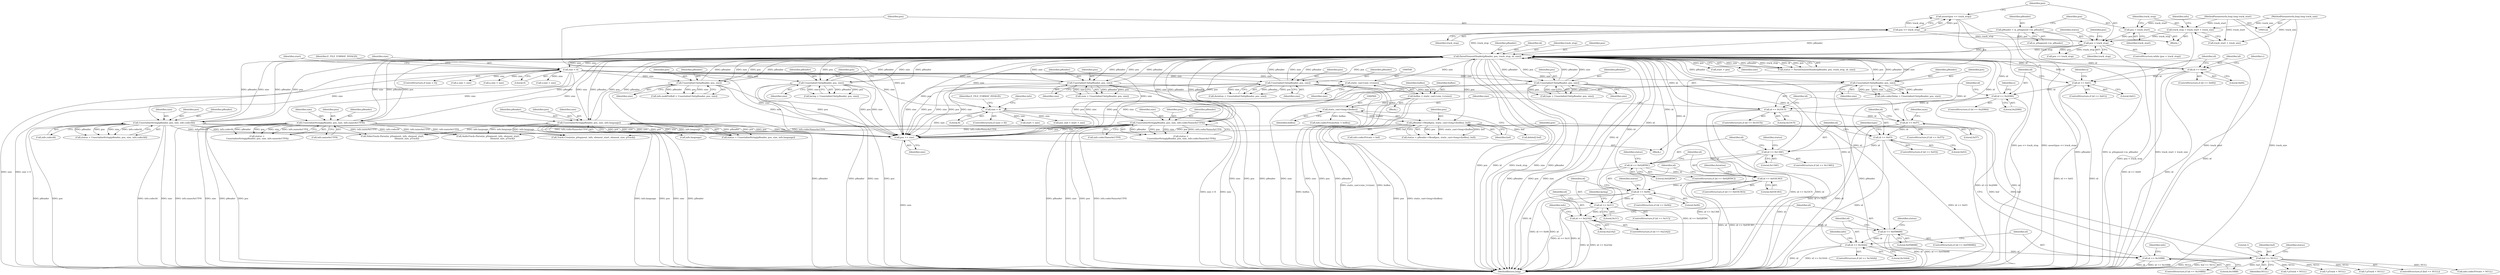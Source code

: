 digraph "1_Android_cc274e2abe8b2a6698a5c47d8aa4bb45f1f9538d_57@API" {
"1000631" [label="(Call,assert(pos <= track_stop))"];
"1000632" [label="(Call,pos <= track_stop)"];
"1000628" [label="(Call,pos += size)"];
"1000458" [label="(Call,UnserializeUInt(pReader, pos, size))"];
"1000223" [label="(Call,ParseElementHeader(pReader, pos, track_stop, id, size))"];
"1000388" [label="(Call,UnserializeUInt(pReader, pos, size))"];
"1000236" [label="(Call,size < 0)"];
"1000589" [label="(Call,UnserializeString(pReader, pos, size, info.codecNameAsUTF8))"];
"1000610" [label="(Call,UnserializeUInt(pReader, pos, size))"];
"1000624" [label="(Call,UnserializeUInt(pReader, pos, size))"];
"1000134" [label="(Call,pReader = m_pSegment->m_pReader)"];
"1000503" [label="(Call,UnserializeUInt(pReader, pos, size))"];
"1000484" [label="(Call,UnserializeString(pReader, pos, size, info.codecId))"];
"1000418" [label="(Call,UnserializeString(pReader, pos, size, info.nameAsUTF8))"];
"1000438" [label="(Call,UnserializeString(pReader, pos, size, info.language))"];
"1000358" [label="(Call,UnserializeUInt(pReader, pos, size))"];
"1000214" [label="(Call,pos < track_stop)"];
"1000140" [label="(Call,pos = track_start)"];
"1000123" [label="(MethodParameterIn,long long track_start)"];
"1000144" [label="(Call,track_stop = track_start + track_size)"];
"1000124" [label="(MethodParameterIn,long long track_size)"];
"1000519" [label="(Call,id == 0x23A2)"];
"1000497" [label="(Call,id == 0x1C)"];
"1000477" [label="(Call,id == 0x06)"];
"1000451" [label="(Call,id == 0x03E383)"];
"1000431" [label="(Call,id == 0x02B59C)"];
"1000411" [label="(Call,id == 0x136E)"];
"1000381" [label="(Call,id == 0x03)"];
"1000351" [label="(Call,id == 0x57)"];
"1000294" [label="(Call,id == 0x33C5)"];
"1000278" [label="(Call,id == 0x2D80)"];
"1000262" [label="(Call,id == 0x61)"];
"1000246" [label="(Call,id == 0x60)"];
"1000616" [label="(Call,id == 0x16BB)"];
"1000602" [label="(Call,id == 0x16AA)"];
"1000582" [label="(Call,id == 0x058688)"];
"1000539" [label="(Call,static_cast<size_t>(size))"];
"1000299" [label="(Call,size > 8)"];
"1000557" [label="(Call,pReader->Read(pos, static_cast<long>(buflen), buf))"];
"1000559" [label="(Call,static_cast<long>(buflen))"];
"1000537" [label="(Call,buflen = static_cast<size_t>(size))"];
"1000548" [label="(Call,buf == NULL)"];
"1000224" [label="(Identifier,pReader)"];
"1000227" [label="(Identifier,id)"];
"1000124" [label="(MethodParameterIn,long long track_size)"];
"1000629" [label="(Identifier,pos)"];
"1000438" [label="(Call,UnserializeString(pReader, pos, size, info.language))"];
"1000388" [label="(Call,UnserializeUInt(pReader, pos, size))"];
"1000870" [label="(MethodReturn,long)"];
"1000226" [label="(Identifier,track_stop)"];
"1000359" [label="(Identifier,pReader)"];
"1000279" [label="(Identifier,id)"];
"1000277" [label="(ControlStructure,if (id == 0x2D80))"];
"1000420" [label="(Identifier,pos)"];
"1000134" [label="(Call,pReader = m_pSegment->m_pReader)"];
"1000252" [label="(Identifier,v)"];
"1000416" [label="(Call,status =\n UnserializeString(pReader, pos, size, info.nameAsUTF8))"];
"1000264" [label="(Literal,0x61)"];
"1000458" [label="(Call,UnserializeUInt(pReader, pos, size))"];
"1000386" [label="(Call,type = UnserializeUInt(pReader, pos, size))"];
"1000484" [label="(Call,UnserializeString(pReader, pos, size, info.codecId))"];
"1000503" [label="(Call,UnserializeUInt(pReader, pos, size))"];
"1000357" [label="(Identifier,num)"];
"1000630" [label="(Identifier,size)"];
"1000604" [label="(Literal,0x16AA)"];
"1000417" [label="(Identifier,status)"];
"1000442" [label="(Call,info.language)"];
"1000547" [label="(ControlStructure,if (buf == NULL))"];
"1000615" [label="(ControlStructure,if (id == 0x16BB))"];
"1000498" [label="(Identifier,id)"];
"1000213" [label="(ControlStructure,while (pos < track_stop))"];
"1000548" [label="(Call,buf == NULL)"];
"1000301" [label="(Literal,8)"];
"1000135" [label="(Identifier,pReader)"];
"1000432" [label="(Identifier,id)"];
"1000553" [label="(Literal,1)"];
"1000519" [label="(Call,id == 0x23A2)"];
"1000624" [label="(Call,UnserializeUInt(pReader, pos, size))"];
"1000497" [label="(Call,id == 0x1C)"];
"1000298" [label="(ControlStructure,if (size > 8))"];
"1000456" [label="(Call,duration = UnserializeUInt(pReader, pos, size))"];
"1000450" [label="(ControlStructure,if (id == 0x03E383))"];
"1000268" [label="(Identifier,a)"];
"1000225" [label="(Identifier,pos)"];
"1000612" [label="(Identifier,pos)"];
"1000246" [label="(Call,id == 0x60)"];
"1000506" [label="(Identifier,size)"];
"1000486" [label="(Identifier,pos)"];
"1000222" [label="(Identifier,status)"];
"1000628" [label="(Call,pos += size)"];
"1000316" [label="(Call,start + size)"];
"1000460" [label="(Identifier,pos)"];
"1000570" [label="(Call,info.codecPrivate = buf)"];
"1000361" [label="(Identifier,size)"];
"1000520" [label="(Identifier,id)"];
"1000299" [label="(Call,size > 8)"];
"1000526" [label="(Call,info.codecPrivate = NULL)"];
"1000496" [label="(ControlStructure,if (id == 0x1C))"];
"1000541" [label="(Identifier,size)"];
"1000592" [label="(Identifier,size)"];
"1000524" [label="(Identifier,info)"];
"1000123" [label="(MethodParameterIn,long long track_start)"];
"1000152" [label="(Identifier,info)"];
"1000632" [label="(Call,pos <= track_stop)"];
"1000625" [label="(Identifier,pReader)"];
"1000381" [label="(Call,id == 0x03)"];
"1000433" [label="(Literal,0x02B59C)"];
"1000439" [label="(Identifier,pReader)"];
"1000140" [label="(Call,pos = track_start)"];
"1000261" [label="(ControlStructure,if (id == 0x61))"];
"1000537" [label="(Call,buflen = static_cast<size_t>(size))"];
"1000505" [label="(Identifier,pos)"];
"1000418" [label="(Call,UnserializeString(pReader, pos, size, info.nameAsUTF8))"];
"1000217" [label="(Block,)"];
"1000485" [label="(Identifier,pReader)"];
"1000550" [label="(Identifier,NULL)"];
"1000419" [label="(Identifier,pReader)"];
"1000144" [label="(Call,track_stop = track_start + track_size)"];
"1000410" [label="(ControlStructure,if (id == 0x136E))"];
"1000588" [label="(Identifier,status)"];
"1000555" [label="(Call,status = pReader->Read(pos, static_cast<long>(buflen), buf))"];
"1000382" [label="(Identifier,id)"];
"1000235" [label="(ControlStructure,if (size < 0))"];
"1000387" [label="(Identifier,type)"];
"1000306" [label="(Identifier,info)"];
"1000352" [label="(Identifier,id)"];
"1000242" [label="(Call,start = pos)"];
"1000284" [label="(Identifier,e)"];
"1000245" [label="(ControlStructure,if (id == 0x60))"];
"1000437" [label="(Identifier,status)"];
"1000228" [label="(Identifier,size)"];
"1000350" [label="(ControlStructure,if (id == 0x57))"];
"1000287" [label="(Call,e.size = size)"];
"1000300" [label="(Identifier,size)"];
"1000412" [label="(Identifier,id)"];
"1000303" [label="(Identifier,E_FILE_FORMAT_INVALID)"];
"1000543" [label="(Identifier,buflen)"];
"1000561" [label="(Identifier,buflen)"];
"1000216" [label="(Identifier,track_stop)"];
"1000549" [label="(Identifier,buf)"];
"1000847" [label="(Call,* pTrack = NULL)"];
"1000634" [label="(Identifier,track_stop)"];
"1000451" [label="(Call,id == 0x03E383)"];
"1000582" [label="(Call,id == 0x058688)"];
"1000459" [label="(Identifier,pReader)"];
"1000263" [label="(Identifier,id)"];
"1000452" [label="(Identifier,id)"];
"1000613" [label="(Identifier,size)"];
"1000440" [label="(Identifier,pos)"];
"1000488" [label="(Call,info.codecId)"];
"1000636" [label="(Call,pos == track_stop)"];
"1000461" [label="(Identifier,size)"];
"1000476" [label="(ControlStructure,if (id == 0x06))"];
"1000499" [label="(Literal,0x1C)"];
"1000626" [label="(Identifier,pos)"];
"1000141" [label="(Identifier,pos)"];
"1000627" [label="(Identifier,size)"];
"1000411" [label="(Call,id == 0x136E)"];
"1000558" [label="(Identifier,pos)"];
"1000383" [label="(Literal,0x03)"];
"1000583" [label="(Identifier,id)"];
"1000314" [label="(Call,pos_end = start + size)"];
"1000380" [label="(ControlStructure,if (id == 0x03))"];
"1000557" [label="(Call,pReader->Read(pos, static_cast<long>(buflen), buf))"];
"1000521" [label="(Literal,0x23A2)"];
"1000142" [label="(Identifier,track_start)"];
"1000441" [label="(Identifier,size)"];
"1000240" [label="(Identifier,E_FILE_FORMAT_INVALID)"];
"1000606" [label="(Call,info.codecDelay = UnserializeUInt(pReader, pos, size))"];
"1000765" [label="(Call,* pTrack = NULL)"];
"1000771" [label="(Call,AudioTrack::Parse(m_pSegment, info, element_start,\n                                          element_size, pTrack))"];
"1000620" [label="(Call,info.seekPreRoll = UnserializeUInt(pReader, pos, size))"];
"1000248" [label="(Literal,0x60)"];
"1000587" [label="(Call,status =\n UnserializeString(pReader, pos, size, info.codecNameAsUTF8))"];
"1000478" [label="(Identifier,id)"];
"1000431" [label="(Call,id == 0x02B59C)"];
"1000146" [label="(Call,track_start + track_size)"];
"1000351" [label="(Call,id == 0x57)"];
"1000522" [label="(Block,)"];
"1000483" [label="(Identifier,status)"];
"1000518" [label="(ControlStructure,if (id == 0x23A2))"];
"1000502" [label="(Identifier,lacing)"];
"1000271" [label="(Call,a.size = size)"];
"1000479" [label="(Literal,0x06)"];
"1000238" [label="(Literal,0)"];
"1000539" [label="(Call,static_cast<size_t>(size))"];
"1000293" [label="(ControlStructure,if (id == 0x33C5))"];
"1000223" [label="(Call,ParseElementHeader(pReader, pos, track_stop, id, size))"];
"1000538" [label="(Identifier,buflen)"];
"1000633" [label="(Identifier,pos)"];
"1000853" [label="(Call,Track::Create(m_pSegment, info, element_start, element_size, pTrack))"];
"1000617" [label="(Identifier,id)"];
"1000562" [label="(Identifier,buf)"];
"1000602" [label="(Call,id == 0x16AA)"];
"1000591" [label="(Identifier,pos)"];
"1000590" [label="(Identifier,pReader)"];
"1000391" [label="(Identifier,size)"];
"1000262" [label="(Call,id == 0x61)"];
"1000603" [label="(Identifier,id)"];
"1000255" [label="(Call,v.size = size)"];
"1000294" [label="(Call,id == 0x33C5)"];
"1000610" [label="(Call,UnserializeUInt(pReader, pos, size))"];
"1000477" [label="(Call,id == 0x06)"];
"1000280" [label="(Literal,0x2D80)"];
"1000128" [label="(Block,)"];
"1000575" [label="(Call,info.codecPrivateSize = buflen)"];
"1000589" [label="(Call,UnserializeString(pReader, pos, size, info.codecNameAsUTF8))"];
"1000584" [label="(Literal,0x058688)"];
"1000436" [label="(Call,status = UnserializeString(pReader, pos, size, info.language))"];
"1000389" [label="(Identifier,pReader)"];
"1000608" [label="(Identifier,info)"];
"1000581" [label="(ControlStructure,if (id == 0x058688))"];
"1000390" [label="(Identifier,pos)"];
"1000295" [label="(Identifier,id)"];
"1000296" [label="(Literal,0x33C5)"];
"1000247" [label="(Identifier,id)"];
"1000622" [label="(Identifier,info)"];
"1000453" [label="(Literal,0x03E383)"];
"1000145" [label="(Identifier,track_stop)"];
"1000707" [label="(Call,VideoTrack::Parse(m_pSegment, info, element_start,\n                                          element_size, pTrack))"];
"1000214" [label="(Call,pos < track_stop)"];
"1000618" [label="(Literal,0x16BB)"];
"1000457" [label="(Identifier,duration)"];
"1000601" [label="(ControlStructure,if (id == 0x16AA))"];
"1000559" [label="(Call,static_cast<long>(buflen))"];
"1000236" [label="(Call,size < 0)"];
"1000501" [label="(Call,lacing = UnserializeUInt(pReader, pos, size))"];
"1000566" [label="(Call,delete[] buf)"];
"1000487" [label="(Identifier,size)"];
"1000611" [label="(Identifier,pReader)"];
"1000593" [label="(Call,info.codecNameAsUTF8)"];
"1000413" [label="(Literal,0x136E)"];
"1000356" [label="(Call,num = UnserializeUInt(pReader, pos, size))"];
"1000358" [label="(Call,UnserializeUInt(pReader, pos, size))"];
"1000616" [label="(Call,id == 0x16BB)"];
"1000221" [label="(Call,status = ParseElementHeader(pReader, pos, track_stop, id, size))"];
"1000215" [label="(Identifier,pos)"];
"1000237" [label="(Identifier,size)"];
"1000482" [label="(Call,status = UnserializeString(pReader, pos, size, info.codecId))"];
"1000556" [label="(Identifier,status)"];
"1000243" [label="(Identifier,start)"];
"1000430" [label="(ControlStructure,if (id == 0x02B59C))"];
"1000631" [label="(Call,assert(pos <= track_stop))"];
"1000504" [label="(Identifier,pReader)"];
"1000421" [label="(Identifier,size)"];
"1000701" [label="(Call,* pTrack = NULL)"];
"1000360" [label="(Identifier,pos)"];
"1000422" [label="(Call,info.nameAsUTF8)"];
"1000278" [label="(Call,id == 0x2D80)"];
"1000353" [label="(Literal,0x57)"];
"1000637" [label="(Identifier,pos)"];
"1000136" [label="(Call,m_pSegment->m_pReader)"];
"1000631" -> "1000217"  [label="AST: "];
"1000631" -> "1000632"  [label="CFG: "];
"1000632" -> "1000631"  [label="AST: "];
"1000215" -> "1000631"  [label="CFG: "];
"1000631" -> "1000870"  [label="DDG: pos <= track_stop"];
"1000631" -> "1000870"  [label="DDG: assert(pos <= track_stop)"];
"1000632" -> "1000631"  [label="DDG: pos"];
"1000632" -> "1000631"  [label="DDG: track_stop"];
"1000632" -> "1000634"  [label="CFG: "];
"1000633" -> "1000632"  [label="AST: "];
"1000634" -> "1000632"  [label="AST: "];
"1000632" -> "1000214"  [label="DDG: pos"];
"1000632" -> "1000214"  [label="DDG: track_stop"];
"1000628" -> "1000632"  [label="DDG: pos"];
"1000223" -> "1000632"  [label="DDG: track_stop"];
"1000628" -> "1000217"  [label="AST: "];
"1000628" -> "1000630"  [label="CFG: "];
"1000629" -> "1000628"  [label="AST: "];
"1000630" -> "1000628"  [label="AST: "];
"1000633" -> "1000628"  [label="CFG: "];
"1000628" -> "1000870"  [label="DDG: size"];
"1000458" -> "1000628"  [label="DDG: size"];
"1000458" -> "1000628"  [label="DDG: pos"];
"1000610" -> "1000628"  [label="DDG: size"];
"1000610" -> "1000628"  [label="DDG: pos"];
"1000624" -> "1000628"  [label="DDG: size"];
"1000624" -> "1000628"  [label="DDG: pos"];
"1000589" -> "1000628"  [label="DDG: size"];
"1000589" -> "1000628"  [label="DDG: pos"];
"1000418" -> "1000628"  [label="DDG: size"];
"1000418" -> "1000628"  [label="DDG: pos"];
"1000236" -> "1000628"  [label="DDG: size"];
"1000358" -> "1000628"  [label="DDG: size"];
"1000358" -> "1000628"  [label="DDG: pos"];
"1000503" -> "1000628"  [label="DDG: size"];
"1000503" -> "1000628"  [label="DDG: pos"];
"1000438" -> "1000628"  [label="DDG: size"];
"1000438" -> "1000628"  [label="DDG: pos"];
"1000388" -> "1000628"  [label="DDG: size"];
"1000388" -> "1000628"  [label="DDG: pos"];
"1000484" -> "1000628"  [label="DDG: size"];
"1000484" -> "1000628"  [label="DDG: pos"];
"1000539" -> "1000628"  [label="DDG: size"];
"1000299" -> "1000628"  [label="DDG: size"];
"1000557" -> "1000628"  [label="DDG: pos"];
"1000223" -> "1000628"  [label="DDG: pos"];
"1000458" -> "1000456"  [label="AST: "];
"1000458" -> "1000461"  [label="CFG: "];
"1000459" -> "1000458"  [label="AST: "];
"1000460" -> "1000458"  [label="AST: "];
"1000461" -> "1000458"  [label="AST: "];
"1000456" -> "1000458"  [label="CFG: "];
"1000458" -> "1000870"  [label="DDG: size"];
"1000458" -> "1000870"  [label="DDG: pos"];
"1000458" -> "1000870"  [label="DDG: pReader"];
"1000458" -> "1000223"  [label="DDG: pReader"];
"1000458" -> "1000223"  [label="DDG: size"];
"1000458" -> "1000456"  [label="DDG: pReader"];
"1000458" -> "1000456"  [label="DDG: pos"];
"1000458" -> "1000456"  [label="DDG: size"];
"1000223" -> "1000458"  [label="DDG: pReader"];
"1000223" -> "1000458"  [label="DDG: pos"];
"1000236" -> "1000458"  [label="DDG: size"];
"1000223" -> "1000221"  [label="AST: "];
"1000223" -> "1000228"  [label="CFG: "];
"1000224" -> "1000223"  [label="AST: "];
"1000225" -> "1000223"  [label="AST: "];
"1000226" -> "1000223"  [label="AST: "];
"1000227" -> "1000223"  [label="AST: "];
"1000228" -> "1000223"  [label="AST: "];
"1000221" -> "1000223"  [label="CFG: "];
"1000223" -> "1000870"  [label="DDG: pos"];
"1000223" -> "1000870"  [label="DDG: id"];
"1000223" -> "1000870"  [label="DDG: track_stop"];
"1000223" -> "1000870"  [label="DDG: size"];
"1000223" -> "1000870"  [label="DDG: pReader"];
"1000223" -> "1000221"  [label="DDG: size"];
"1000223" -> "1000221"  [label="DDG: pReader"];
"1000223" -> "1000221"  [label="DDG: track_stop"];
"1000223" -> "1000221"  [label="DDG: id"];
"1000223" -> "1000221"  [label="DDG: pos"];
"1000388" -> "1000223"  [label="DDG: pReader"];
"1000388" -> "1000223"  [label="DDG: size"];
"1000589" -> "1000223"  [label="DDG: pReader"];
"1000589" -> "1000223"  [label="DDG: size"];
"1000610" -> "1000223"  [label="DDG: pReader"];
"1000610" -> "1000223"  [label="DDG: size"];
"1000624" -> "1000223"  [label="DDG: pReader"];
"1000624" -> "1000223"  [label="DDG: size"];
"1000134" -> "1000223"  [label="DDG: pReader"];
"1000503" -> "1000223"  [label="DDG: pReader"];
"1000503" -> "1000223"  [label="DDG: size"];
"1000484" -> "1000223"  [label="DDG: pReader"];
"1000484" -> "1000223"  [label="DDG: size"];
"1000418" -> "1000223"  [label="DDG: pReader"];
"1000418" -> "1000223"  [label="DDG: size"];
"1000438" -> "1000223"  [label="DDG: pReader"];
"1000438" -> "1000223"  [label="DDG: size"];
"1000358" -> "1000223"  [label="DDG: pReader"];
"1000358" -> "1000223"  [label="DDG: size"];
"1000214" -> "1000223"  [label="DDG: pos"];
"1000214" -> "1000223"  [label="DDG: track_stop"];
"1000519" -> "1000223"  [label="DDG: id"];
"1000497" -> "1000223"  [label="DDG: id"];
"1000616" -> "1000223"  [label="DDG: id"];
"1000431" -> "1000223"  [label="DDG: id"];
"1000294" -> "1000223"  [label="DDG: id"];
"1000381" -> "1000223"  [label="DDG: id"];
"1000477" -> "1000223"  [label="DDG: id"];
"1000278" -> "1000223"  [label="DDG: id"];
"1000246" -> "1000223"  [label="DDG: id"];
"1000411" -> "1000223"  [label="DDG: id"];
"1000582" -> "1000223"  [label="DDG: id"];
"1000262" -> "1000223"  [label="DDG: id"];
"1000451" -> "1000223"  [label="DDG: id"];
"1000602" -> "1000223"  [label="DDG: id"];
"1000351" -> "1000223"  [label="DDG: id"];
"1000236" -> "1000223"  [label="DDG: size"];
"1000539" -> "1000223"  [label="DDG: size"];
"1000299" -> "1000223"  [label="DDG: size"];
"1000223" -> "1000236"  [label="DDG: size"];
"1000223" -> "1000242"  [label="DDG: pos"];
"1000223" -> "1000246"  [label="DDG: id"];
"1000223" -> "1000358"  [label="DDG: pReader"];
"1000223" -> "1000358"  [label="DDG: pos"];
"1000223" -> "1000388"  [label="DDG: pReader"];
"1000223" -> "1000388"  [label="DDG: pos"];
"1000223" -> "1000418"  [label="DDG: pReader"];
"1000223" -> "1000418"  [label="DDG: pos"];
"1000223" -> "1000438"  [label="DDG: pReader"];
"1000223" -> "1000438"  [label="DDG: pos"];
"1000223" -> "1000484"  [label="DDG: pReader"];
"1000223" -> "1000484"  [label="DDG: pos"];
"1000223" -> "1000503"  [label="DDG: pReader"];
"1000223" -> "1000503"  [label="DDG: pos"];
"1000223" -> "1000557"  [label="DDG: pos"];
"1000223" -> "1000589"  [label="DDG: pReader"];
"1000223" -> "1000589"  [label="DDG: pos"];
"1000223" -> "1000610"  [label="DDG: pReader"];
"1000223" -> "1000610"  [label="DDG: pos"];
"1000223" -> "1000624"  [label="DDG: pReader"];
"1000223" -> "1000624"  [label="DDG: pos"];
"1000388" -> "1000386"  [label="AST: "];
"1000388" -> "1000391"  [label="CFG: "];
"1000389" -> "1000388"  [label="AST: "];
"1000390" -> "1000388"  [label="AST: "];
"1000391" -> "1000388"  [label="AST: "];
"1000386" -> "1000388"  [label="CFG: "];
"1000388" -> "1000870"  [label="DDG: pReader"];
"1000388" -> "1000870"  [label="DDG: pos"];
"1000388" -> "1000870"  [label="DDG: size"];
"1000388" -> "1000386"  [label="DDG: pReader"];
"1000388" -> "1000386"  [label="DDG: pos"];
"1000388" -> "1000386"  [label="DDG: size"];
"1000236" -> "1000388"  [label="DDG: size"];
"1000236" -> "1000235"  [label="AST: "];
"1000236" -> "1000238"  [label="CFG: "];
"1000237" -> "1000236"  [label="AST: "];
"1000238" -> "1000236"  [label="AST: "];
"1000240" -> "1000236"  [label="CFG: "];
"1000243" -> "1000236"  [label="CFG: "];
"1000236" -> "1000870"  [label="DDG: size"];
"1000236" -> "1000870"  [label="DDG: size < 0"];
"1000236" -> "1000255"  [label="DDG: size"];
"1000236" -> "1000271"  [label="DDG: size"];
"1000236" -> "1000287"  [label="DDG: size"];
"1000236" -> "1000299"  [label="DDG: size"];
"1000236" -> "1000358"  [label="DDG: size"];
"1000236" -> "1000418"  [label="DDG: size"];
"1000236" -> "1000438"  [label="DDG: size"];
"1000236" -> "1000484"  [label="DDG: size"];
"1000236" -> "1000503"  [label="DDG: size"];
"1000236" -> "1000539"  [label="DDG: size"];
"1000236" -> "1000589"  [label="DDG: size"];
"1000236" -> "1000610"  [label="DDG: size"];
"1000236" -> "1000624"  [label="DDG: size"];
"1000589" -> "1000587"  [label="AST: "];
"1000589" -> "1000593"  [label="CFG: "];
"1000590" -> "1000589"  [label="AST: "];
"1000591" -> "1000589"  [label="AST: "];
"1000592" -> "1000589"  [label="AST: "];
"1000593" -> "1000589"  [label="AST: "];
"1000587" -> "1000589"  [label="CFG: "];
"1000589" -> "1000870"  [label="DDG: pReader"];
"1000589" -> "1000870"  [label="DDG: size"];
"1000589" -> "1000870"  [label="DDG: pos"];
"1000589" -> "1000870"  [label="DDG: info.codecNameAsUTF8"];
"1000589" -> "1000587"  [label="DDG: pReader"];
"1000589" -> "1000587"  [label="DDG: pos"];
"1000589" -> "1000587"  [label="DDG: size"];
"1000589" -> "1000587"  [label="DDG: info.codecNameAsUTF8"];
"1000589" -> "1000707"  [label="DDG: info.codecNameAsUTF8"];
"1000589" -> "1000771"  [label="DDG: info.codecNameAsUTF8"];
"1000589" -> "1000853"  [label="DDG: info.codecNameAsUTF8"];
"1000610" -> "1000606"  [label="AST: "];
"1000610" -> "1000613"  [label="CFG: "];
"1000611" -> "1000610"  [label="AST: "];
"1000612" -> "1000610"  [label="AST: "];
"1000613" -> "1000610"  [label="AST: "];
"1000606" -> "1000610"  [label="CFG: "];
"1000610" -> "1000870"  [label="DDG: pReader"];
"1000610" -> "1000606"  [label="DDG: pReader"];
"1000610" -> "1000606"  [label="DDG: pos"];
"1000610" -> "1000606"  [label="DDG: size"];
"1000624" -> "1000620"  [label="AST: "];
"1000624" -> "1000627"  [label="CFG: "];
"1000625" -> "1000624"  [label="AST: "];
"1000626" -> "1000624"  [label="AST: "];
"1000627" -> "1000624"  [label="AST: "];
"1000620" -> "1000624"  [label="CFG: "];
"1000624" -> "1000870"  [label="DDG: pReader"];
"1000624" -> "1000620"  [label="DDG: pReader"];
"1000624" -> "1000620"  [label="DDG: pos"];
"1000624" -> "1000620"  [label="DDG: size"];
"1000134" -> "1000128"  [label="AST: "];
"1000134" -> "1000136"  [label="CFG: "];
"1000135" -> "1000134"  [label="AST: "];
"1000136" -> "1000134"  [label="AST: "];
"1000141" -> "1000134"  [label="CFG: "];
"1000134" -> "1000870"  [label="DDG: pReader"];
"1000134" -> "1000870"  [label="DDG: m_pSegment->m_pReader"];
"1000503" -> "1000501"  [label="AST: "];
"1000503" -> "1000506"  [label="CFG: "];
"1000504" -> "1000503"  [label="AST: "];
"1000505" -> "1000503"  [label="AST: "];
"1000506" -> "1000503"  [label="AST: "];
"1000501" -> "1000503"  [label="CFG: "];
"1000503" -> "1000870"  [label="DDG: size"];
"1000503" -> "1000870"  [label="DDG: pos"];
"1000503" -> "1000870"  [label="DDG: pReader"];
"1000503" -> "1000501"  [label="DDG: pReader"];
"1000503" -> "1000501"  [label="DDG: pos"];
"1000503" -> "1000501"  [label="DDG: size"];
"1000484" -> "1000482"  [label="AST: "];
"1000484" -> "1000488"  [label="CFG: "];
"1000485" -> "1000484"  [label="AST: "];
"1000486" -> "1000484"  [label="AST: "];
"1000487" -> "1000484"  [label="AST: "];
"1000488" -> "1000484"  [label="AST: "];
"1000482" -> "1000484"  [label="CFG: "];
"1000484" -> "1000870"  [label="DDG: pos"];
"1000484" -> "1000870"  [label="DDG: info.codecId"];
"1000484" -> "1000870"  [label="DDG: size"];
"1000484" -> "1000870"  [label="DDG: pReader"];
"1000484" -> "1000482"  [label="DDG: pReader"];
"1000484" -> "1000482"  [label="DDG: pos"];
"1000484" -> "1000482"  [label="DDG: size"];
"1000484" -> "1000482"  [label="DDG: info.codecId"];
"1000484" -> "1000707"  [label="DDG: info.codecId"];
"1000484" -> "1000771"  [label="DDG: info.codecId"];
"1000484" -> "1000853"  [label="DDG: info.codecId"];
"1000418" -> "1000416"  [label="AST: "];
"1000418" -> "1000422"  [label="CFG: "];
"1000419" -> "1000418"  [label="AST: "];
"1000420" -> "1000418"  [label="AST: "];
"1000421" -> "1000418"  [label="AST: "];
"1000422" -> "1000418"  [label="AST: "];
"1000416" -> "1000418"  [label="CFG: "];
"1000418" -> "1000870"  [label="DDG: pos"];
"1000418" -> "1000870"  [label="DDG: info.nameAsUTF8"];
"1000418" -> "1000870"  [label="DDG: size"];
"1000418" -> "1000870"  [label="DDG: pReader"];
"1000418" -> "1000416"  [label="DDG: pReader"];
"1000418" -> "1000416"  [label="DDG: pos"];
"1000418" -> "1000416"  [label="DDG: size"];
"1000418" -> "1000416"  [label="DDG: info.nameAsUTF8"];
"1000418" -> "1000707"  [label="DDG: info.nameAsUTF8"];
"1000418" -> "1000771"  [label="DDG: info.nameAsUTF8"];
"1000418" -> "1000853"  [label="DDG: info.nameAsUTF8"];
"1000438" -> "1000436"  [label="AST: "];
"1000438" -> "1000442"  [label="CFG: "];
"1000439" -> "1000438"  [label="AST: "];
"1000440" -> "1000438"  [label="AST: "];
"1000441" -> "1000438"  [label="AST: "];
"1000442" -> "1000438"  [label="AST: "];
"1000436" -> "1000438"  [label="CFG: "];
"1000438" -> "1000870"  [label="DDG: info.language"];
"1000438" -> "1000870"  [label="DDG: pos"];
"1000438" -> "1000870"  [label="DDG: size"];
"1000438" -> "1000870"  [label="DDG: pReader"];
"1000438" -> "1000436"  [label="DDG: pReader"];
"1000438" -> "1000436"  [label="DDG: pos"];
"1000438" -> "1000436"  [label="DDG: size"];
"1000438" -> "1000436"  [label="DDG: info.language"];
"1000438" -> "1000707"  [label="DDG: info.language"];
"1000438" -> "1000771"  [label="DDG: info.language"];
"1000438" -> "1000853"  [label="DDG: info.language"];
"1000358" -> "1000356"  [label="AST: "];
"1000358" -> "1000361"  [label="CFG: "];
"1000359" -> "1000358"  [label="AST: "];
"1000360" -> "1000358"  [label="AST: "];
"1000361" -> "1000358"  [label="AST: "];
"1000356" -> "1000358"  [label="CFG: "];
"1000358" -> "1000870"  [label="DDG: size"];
"1000358" -> "1000870"  [label="DDG: pos"];
"1000358" -> "1000870"  [label="DDG: pReader"];
"1000358" -> "1000356"  [label="DDG: pReader"];
"1000358" -> "1000356"  [label="DDG: pos"];
"1000358" -> "1000356"  [label="DDG: size"];
"1000214" -> "1000213"  [label="AST: "];
"1000214" -> "1000216"  [label="CFG: "];
"1000215" -> "1000214"  [label="AST: "];
"1000216" -> "1000214"  [label="AST: "];
"1000222" -> "1000214"  [label="CFG: "];
"1000637" -> "1000214"  [label="CFG: "];
"1000214" -> "1000870"  [label="DDG: pos < track_stop"];
"1000140" -> "1000214"  [label="DDG: pos"];
"1000144" -> "1000214"  [label="DDG: track_stop"];
"1000214" -> "1000636"  [label="DDG: pos"];
"1000214" -> "1000636"  [label="DDG: track_stop"];
"1000140" -> "1000128"  [label="AST: "];
"1000140" -> "1000142"  [label="CFG: "];
"1000141" -> "1000140"  [label="AST: "];
"1000142" -> "1000140"  [label="AST: "];
"1000145" -> "1000140"  [label="CFG: "];
"1000123" -> "1000140"  [label="DDG: track_start"];
"1000123" -> "1000122"  [label="AST: "];
"1000123" -> "1000870"  [label="DDG: track_start"];
"1000123" -> "1000144"  [label="DDG: track_start"];
"1000123" -> "1000146"  [label="DDG: track_start"];
"1000144" -> "1000128"  [label="AST: "];
"1000144" -> "1000146"  [label="CFG: "];
"1000145" -> "1000144"  [label="AST: "];
"1000146" -> "1000144"  [label="AST: "];
"1000152" -> "1000144"  [label="CFG: "];
"1000144" -> "1000870"  [label="DDG: track_start + track_size"];
"1000124" -> "1000144"  [label="DDG: track_size"];
"1000124" -> "1000122"  [label="AST: "];
"1000124" -> "1000870"  [label="DDG: track_size"];
"1000124" -> "1000146"  [label="DDG: track_size"];
"1000519" -> "1000518"  [label="AST: "];
"1000519" -> "1000521"  [label="CFG: "];
"1000520" -> "1000519"  [label="AST: "];
"1000521" -> "1000519"  [label="AST: "];
"1000524" -> "1000519"  [label="CFG: "];
"1000583" -> "1000519"  [label="CFG: "];
"1000519" -> "1000870"  [label="DDG: id"];
"1000519" -> "1000870"  [label="DDG: id == 0x23A2"];
"1000497" -> "1000519"  [label="DDG: id"];
"1000519" -> "1000582"  [label="DDG: id"];
"1000497" -> "1000496"  [label="AST: "];
"1000497" -> "1000499"  [label="CFG: "];
"1000498" -> "1000497"  [label="AST: "];
"1000499" -> "1000497"  [label="AST: "];
"1000502" -> "1000497"  [label="CFG: "];
"1000520" -> "1000497"  [label="CFG: "];
"1000497" -> "1000870"  [label="DDG: id"];
"1000497" -> "1000870"  [label="DDG: id == 0x1C"];
"1000477" -> "1000497"  [label="DDG: id"];
"1000477" -> "1000476"  [label="AST: "];
"1000477" -> "1000479"  [label="CFG: "];
"1000478" -> "1000477"  [label="AST: "];
"1000479" -> "1000477"  [label="AST: "];
"1000483" -> "1000477"  [label="CFG: "];
"1000498" -> "1000477"  [label="CFG: "];
"1000477" -> "1000870"  [label="DDG: id == 0x06"];
"1000477" -> "1000870"  [label="DDG: id"];
"1000451" -> "1000477"  [label="DDG: id"];
"1000451" -> "1000450"  [label="AST: "];
"1000451" -> "1000453"  [label="CFG: "];
"1000452" -> "1000451"  [label="AST: "];
"1000453" -> "1000451"  [label="AST: "];
"1000457" -> "1000451"  [label="CFG: "];
"1000478" -> "1000451"  [label="CFG: "];
"1000451" -> "1000870"  [label="DDG: id"];
"1000451" -> "1000870"  [label="DDG: id == 0x03E383"];
"1000431" -> "1000451"  [label="DDG: id"];
"1000431" -> "1000430"  [label="AST: "];
"1000431" -> "1000433"  [label="CFG: "];
"1000432" -> "1000431"  [label="AST: "];
"1000433" -> "1000431"  [label="AST: "];
"1000437" -> "1000431"  [label="CFG: "];
"1000452" -> "1000431"  [label="CFG: "];
"1000431" -> "1000870"  [label="DDG: id"];
"1000431" -> "1000870"  [label="DDG: id == 0x02B59C"];
"1000411" -> "1000431"  [label="DDG: id"];
"1000411" -> "1000410"  [label="AST: "];
"1000411" -> "1000413"  [label="CFG: "];
"1000412" -> "1000411"  [label="AST: "];
"1000413" -> "1000411"  [label="AST: "];
"1000417" -> "1000411"  [label="CFG: "];
"1000432" -> "1000411"  [label="CFG: "];
"1000411" -> "1000870"  [label="DDG: id == 0x136E"];
"1000411" -> "1000870"  [label="DDG: id"];
"1000381" -> "1000411"  [label="DDG: id"];
"1000381" -> "1000380"  [label="AST: "];
"1000381" -> "1000383"  [label="CFG: "];
"1000382" -> "1000381"  [label="AST: "];
"1000383" -> "1000381"  [label="AST: "];
"1000387" -> "1000381"  [label="CFG: "];
"1000412" -> "1000381"  [label="CFG: "];
"1000381" -> "1000870"  [label="DDG: id"];
"1000381" -> "1000870"  [label="DDG: id == 0x03"];
"1000351" -> "1000381"  [label="DDG: id"];
"1000351" -> "1000350"  [label="AST: "];
"1000351" -> "1000353"  [label="CFG: "];
"1000352" -> "1000351"  [label="AST: "];
"1000353" -> "1000351"  [label="AST: "];
"1000357" -> "1000351"  [label="CFG: "];
"1000382" -> "1000351"  [label="CFG: "];
"1000351" -> "1000870"  [label="DDG: id == 0x57"];
"1000351" -> "1000870"  [label="DDG: id"];
"1000294" -> "1000351"  [label="DDG: id"];
"1000294" -> "1000293"  [label="AST: "];
"1000294" -> "1000296"  [label="CFG: "];
"1000295" -> "1000294"  [label="AST: "];
"1000296" -> "1000294"  [label="AST: "];
"1000300" -> "1000294"  [label="CFG: "];
"1000352" -> "1000294"  [label="CFG: "];
"1000294" -> "1000870"  [label="DDG: id == 0x33C5"];
"1000294" -> "1000870"  [label="DDG: id"];
"1000278" -> "1000294"  [label="DDG: id"];
"1000278" -> "1000277"  [label="AST: "];
"1000278" -> "1000280"  [label="CFG: "];
"1000279" -> "1000278"  [label="AST: "];
"1000280" -> "1000278"  [label="AST: "];
"1000284" -> "1000278"  [label="CFG: "];
"1000295" -> "1000278"  [label="CFG: "];
"1000278" -> "1000870"  [label="DDG: id == 0x2D80"];
"1000278" -> "1000870"  [label="DDG: id"];
"1000262" -> "1000278"  [label="DDG: id"];
"1000262" -> "1000261"  [label="AST: "];
"1000262" -> "1000264"  [label="CFG: "];
"1000263" -> "1000262"  [label="AST: "];
"1000264" -> "1000262"  [label="AST: "];
"1000268" -> "1000262"  [label="CFG: "];
"1000279" -> "1000262"  [label="CFG: "];
"1000262" -> "1000870"  [label="DDG: id"];
"1000262" -> "1000870"  [label="DDG: id == 0x61"];
"1000246" -> "1000262"  [label="DDG: id"];
"1000246" -> "1000245"  [label="AST: "];
"1000246" -> "1000248"  [label="CFG: "];
"1000247" -> "1000246"  [label="AST: "];
"1000248" -> "1000246"  [label="AST: "];
"1000252" -> "1000246"  [label="CFG: "];
"1000263" -> "1000246"  [label="CFG: "];
"1000246" -> "1000870"  [label="DDG: id == 0x60"];
"1000246" -> "1000870"  [label="DDG: id"];
"1000616" -> "1000615"  [label="AST: "];
"1000616" -> "1000618"  [label="CFG: "];
"1000617" -> "1000616"  [label="AST: "];
"1000618" -> "1000616"  [label="AST: "];
"1000622" -> "1000616"  [label="CFG: "];
"1000629" -> "1000616"  [label="CFG: "];
"1000616" -> "1000870"  [label="DDG: id"];
"1000616" -> "1000870"  [label="DDG: id == 0x16BB"];
"1000602" -> "1000616"  [label="DDG: id"];
"1000602" -> "1000601"  [label="AST: "];
"1000602" -> "1000604"  [label="CFG: "];
"1000603" -> "1000602"  [label="AST: "];
"1000604" -> "1000602"  [label="AST: "];
"1000608" -> "1000602"  [label="CFG: "];
"1000617" -> "1000602"  [label="CFG: "];
"1000602" -> "1000870"  [label="DDG: id == 0x16AA"];
"1000602" -> "1000870"  [label="DDG: id"];
"1000582" -> "1000602"  [label="DDG: id"];
"1000582" -> "1000581"  [label="AST: "];
"1000582" -> "1000584"  [label="CFG: "];
"1000583" -> "1000582"  [label="AST: "];
"1000584" -> "1000582"  [label="AST: "];
"1000588" -> "1000582"  [label="CFG: "];
"1000603" -> "1000582"  [label="CFG: "];
"1000582" -> "1000870"  [label="DDG: id"];
"1000582" -> "1000870"  [label="DDG: id == 0x058688"];
"1000539" -> "1000537"  [label="AST: "];
"1000539" -> "1000541"  [label="CFG: "];
"1000540" -> "1000539"  [label="AST: "];
"1000541" -> "1000539"  [label="AST: "];
"1000537" -> "1000539"  [label="CFG: "];
"1000539" -> "1000870"  [label="DDG: size"];
"1000539" -> "1000537"  [label="DDG: size"];
"1000299" -> "1000298"  [label="AST: "];
"1000299" -> "1000301"  [label="CFG: "];
"1000300" -> "1000299"  [label="AST: "];
"1000301" -> "1000299"  [label="AST: "];
"1000303" -> "1000299"  [label="CFG: "];
"1000306" -> "1000299"  [label="CFG: "];
"1000299" -> "1000870"  [label="DDG: size > 8"];
"1000299" -> "1000870"  [label="DDG: size"];
"1000299" -> "1000314"  [label="DDG: size"];
"1000299" -> "1000316"  [label="DDG: size"];
"1000557" -> "1000555"  [label="AST: "];
"1000557" -> "1000562"  [label="CFG: "];
"1000558" -> "1000557"  [label="AST: "];
"1000559" -> "1000557"  [label="AST: "];
"1000562" -> "1000557"  [label="AST: "];
"1000555" -> "1000557"  [label="CFG: "];
"1000557" -> "1000870"  [label="DDG: pos"];
"1000557" -> "1000870"  [label="DDG: static_cast<long>(buflen)"];
"1000557" -> "1000548"  [label="DDG: buf"];
"1000557" -> "1000555"  [label="DDG: pos"];
"1000557" -> "1000555"  [label="DDG: static_cast<long>(buflen)"];
"1000557" -> "1000555"  [label="DDG: buf"];
"1000559" -> "1000557"  [label="DDG: buflen"];
"1000548" -> "1000557"  [label="DDG: buf"];
"1000557" -> "1000566"  [label="DDG: buf"];
"1000557" -> "1000570"  [label="DDG: buf"];
"1000559" -> "1000561"  [label="CFG: "];
"1000560" -> "1000559"  [label="AST: "];
"1000561" -> "1000559"  [label="AST: "];
"1000562" -> "1000559"  [label="CFG: "];
"1000559" -> "1000870"  [label="DDG: buflen"];
"1000537" -> "1000559"  [label="DDG: buflen"];
"1000559" -> "1000575"  [label="DDG: buflen"];
"1000537" -> "1000522"  [label="AST: "];
"1000538" -> "1000537"  [label="AST: "];
"1000543" -> "1000537"  [label="CFG: "];
"1000537" -> "1000870"  [label="DDG: static_cast<size_t>(size)"];
"1000537" -> "1000870"  [label="DDG: buflen"];
"1000548" -> "1000547"  [label="AST: "];
"1000548" -> "1000550"  [label="CFG: "];
"1000549" -> "1000548"  [label="AST: "];
"1000550" -> "1000548"  [label="AST: "];
"1000553" -> "1000548"  [label="CFG: "];
"1000556" -> "1000548"  [label="CFG: "];
"1000548" -> "1000870"  [label="DDG: NULL"];
"1000548" -> "1000870"  [label="DDG: buf == NULL"];
"1000548" -> "1000870"  [label="DDG: buf"];
"1000548" -> "1000526"  [label="DDG: NULL"];
"1000548" -> "1000701"  [label="DDG: NULL"];
"1000548" -> "1000765"  [label="DDG: NULL"];
"1000548" -> "1000847"  [label="DDG: NULL"];
}
